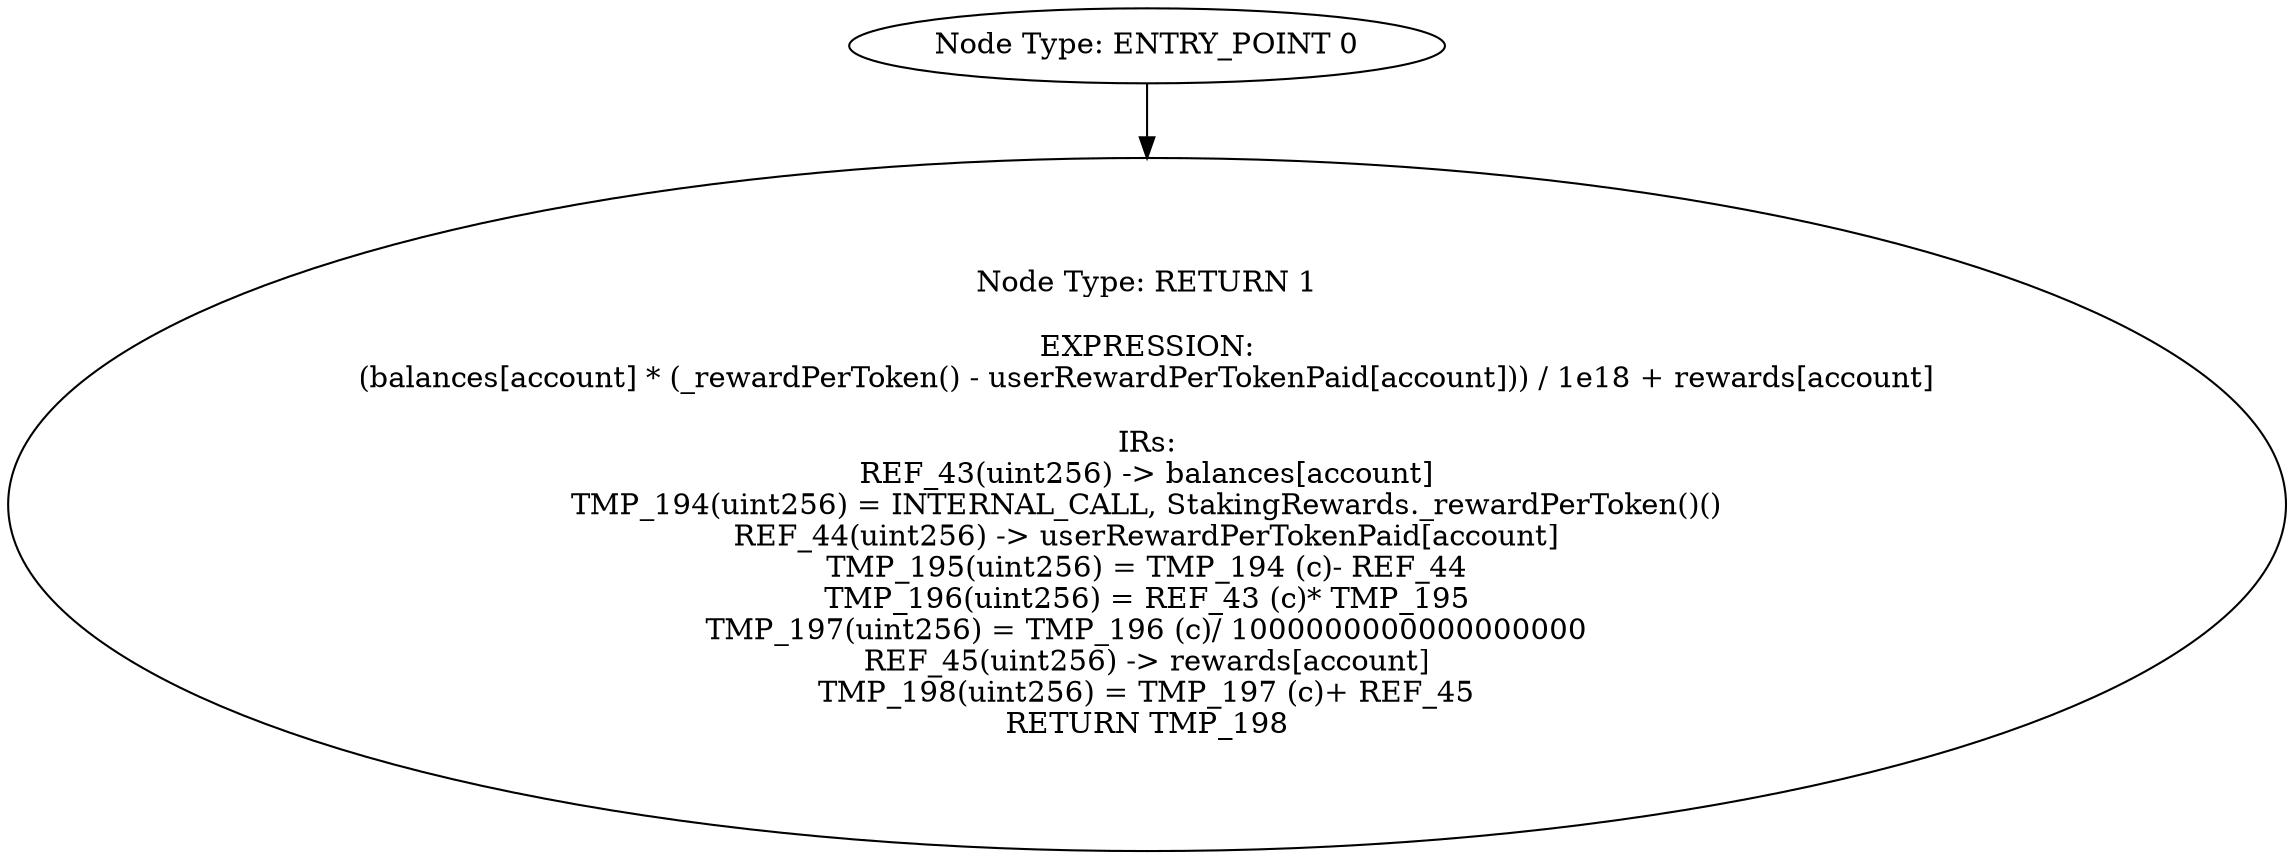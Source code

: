 digraph{
0[label="Node Type: ENTRY_POINT 0
"];
0->1;
1[label="Node Type: RETURN 1

EXPRESSION:
(balances[account] * (_rewardPerToken() - userRewardPerTokenPaid[account])) / 1e18 + rewards[account]

IRs:
REF_43(uint256) -> balances[account]
TMP_194(uint256) = INTERNAL_CALL, StakingRewards._rewardPerToken()()
REF_44(uint256) -> userRewardPerTokenPaid[account]
TMP_195(uint256) = TMP_194 (c)- REF_44
TMP_196(uint256) = REF_43 (c)* TMP_195
TMP_197(uint256) = TMP_196 (c)/ 1000000000000000000
REF_45(uint256) -> rewards[account]
TMP_198(uint256) = TMP_197 (c)+ REF_45
RETURN TMP_198"];
}
